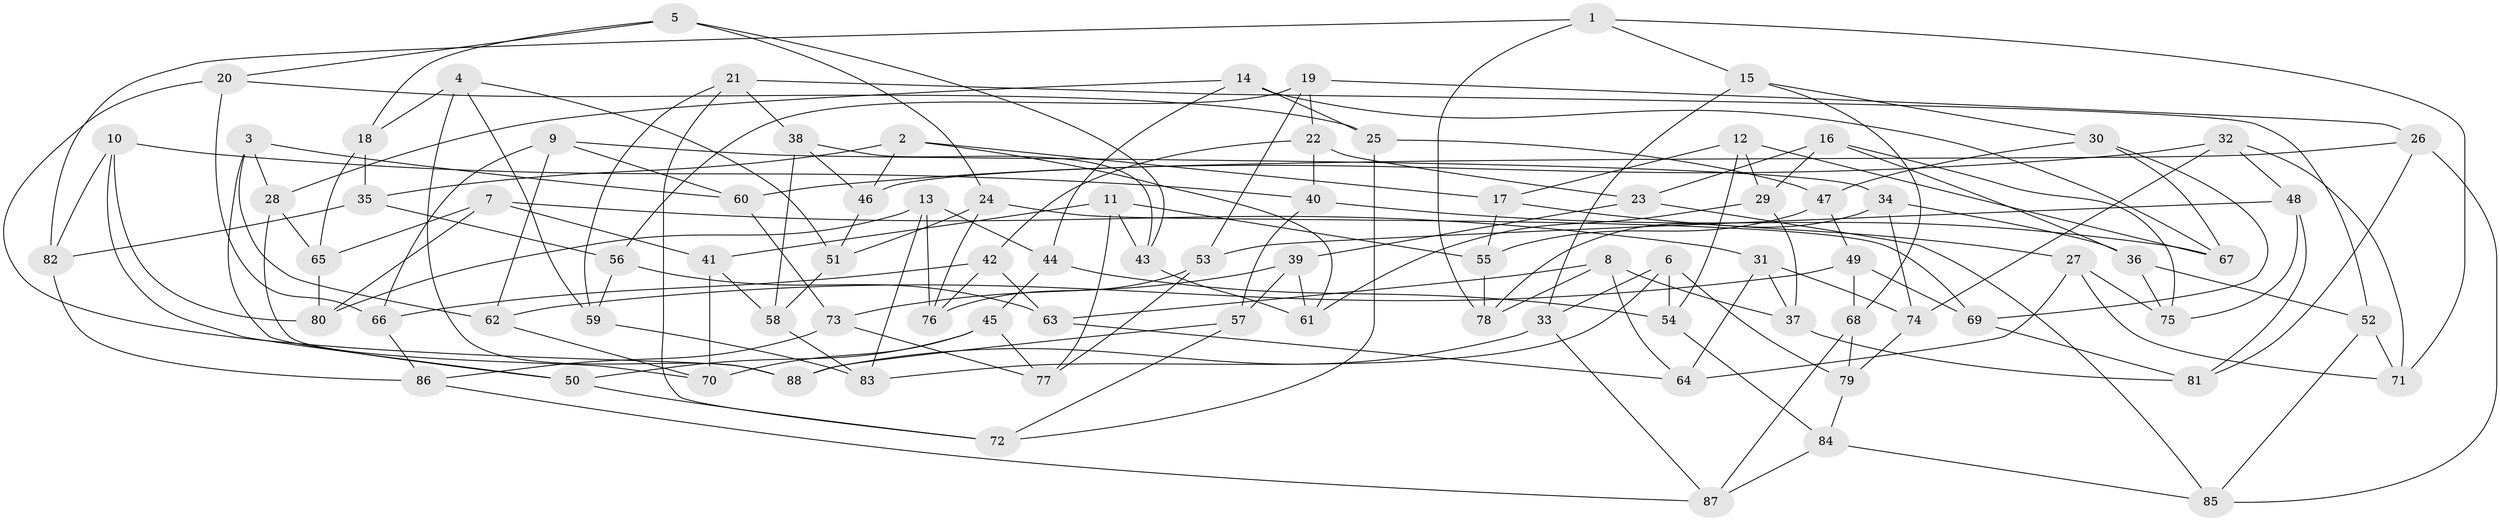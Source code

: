 // Generated by graph-tools (version 1.1) at 2025/38/03/09/25 02:38:17]
// undirected, 88 vertices, 176 edges
graph export_dot {
graph [start="1"]
  node [color=gray90,style=filled];
  1;
  2;
  3;
  4;
  5;
  6;
  7;
  8;
  9;
  10;
  11;
  12;
  13;
  14;
  15;
  16;
  17;
  18;
  19;
  20;
  21;
  22;
  23;
  24;
  25;
  26;
  27;
  28;
  29;
  30;
  31;
  32;
  33;
  34;
  35;
  36;
  37;
  38;
  39;
  40;
  41;
  42;
  43;
  44;
  45;
  46;
  47;
  48;
  49;
  50;
  51;
  52;
  53;
  54;
  55;
  56;
  57;
  58;
  59;
  60;
  61;
  62;
  63;
  64;
  65;
  66;
  67;
  68;
  69;
  70;
  71;
  72;
  73;
  74;
  75;
  76;
  77;
  78;
  79;
  80;
  81;
  82;
  83;
  84;
  85;
  86;
  87;
  88;
  1 -- 71;
  1 -- 78;
  1 -- 82;
  1 -- 15;
  2 -- 46;
  2 -- 61;
  2 -- 17;
  2 -- 35;
  3 -- 60;
  3 -- 62;
  3 -- 50;
  3 -- 28;
  4 -- 18;
  4 -- 59;
  4 -- 51;
  4 -- 88;
  5 -- 43;
  5 -- 20;
  5 -- 24;
  5 -- 18;
  6 -- 54;
  6 -- 83;
  6 -- 79;
  6 -- 33;
  7 -- 31;
  7 -- 65;
  7 -- 41;
  7 -- 80;
  8 -- 63;
  8 -- 37;
  8 -- 78;
  8 -- 64;
  9 -- 34;
  9 -- 60;
  9 -- 66;
  9 -- 62;
  10 -- 82;
  10 -- 80;
  10 -- 50;
  10 -- 40;
  11 -- 55;
  11 -- 43;
  11 -- 77;
  11 -- 41;
  12 -- 17;
  12 -- 67;
  12 -- 29;
  12 -- 54;
  13 -- 83;
  13 -- 80;
  13 -- 76;
  13 -- 44;
  14 -- 44;
  14 -- 28;
  14 -- 25;
  14 -- 67;
  15 -- 30;
  15 -- 33;
  15 -- 68;
  16 -- 36;
  16 -- 75;
  16 -- 23;
  16 -- 29;
  17 -- 27;
  17 -- 55;
  18 -- 65;
  18 -- 35;
  19 -- 56;
  19 -- 53;
  19 -- 26;
  19 -- 22;
  20 -- 25;
  20 -- 66;
  20 -- 88;
  21 -- 38;
  21 -- 59;
  21 -- 72;
  21 -- 52;
  22 -- 40;
  22 -- 42;
  22 -- 23;
  23 -- 39;
  23 -- 85;
  24 -- 69;
  24 -- 76;
  24 -- 51;
  25 -- 47;
  25 -- 72;
  26 -- 85;
  26 -- 46;
  26 -- 81;
  27 -- 71;
  27 -- 64;
  27 -- 75;
  28 -- 70;
  28 -- 65;
  29 -- 37;
  29 -- 61;
  30 -- 69;
  30 -- 47;
  30 -- 67;
  31 -- 37;
  31 -- 74;
  31 -- 64;
  32 -- 71;
  32 -- 48;
  32 -- 60;
  32 -- 74;
  33 -- 87;
  33 -- 88;
  34 -- 74;
  34 -- 78;
  34 -- 36;
  35 -- 56;
  35 -- 82;
  36 -- 52;
  36 -- 75;
  37 -- 81;
  38 -- 58;
  38 -- 43;
  38 -- 46;
  39 -- 61;
  39 -- 57;
  39 -- 73;
  40 -- 57;
  40 -- 67;
  41 -- 58;
  41 -- 70;
  42 -- 66;
  42 -- 76;
  42 -- 63;
  43 -- 61;
  44 -- 54;
  44 -- 45;
  45 -- 77;
  45 -- 70;
  45 -- 50;
  46 -- 51;
  47 -- 55;
  47 -- 49;
  48 -- 53;
  48 -- 81;
  48 -- 75;
  49 -- 69;
  49 -- 68;
  49 -- 62;
  50 -- 72;
  51 -- 58;
  52 -- 85;
  52 -- 71;
  53 -- 77;
  53 -- 76;
  54 -- 84;
  55 -- 78;
  56 -- 63;
  56 -- 59;
  57 -- 72;
  57 -- 88;
  58 -- 83;
  59 -- 83;
  60 -- 73;
  62 -- 70;
  63 -- 64;
  65 -- 80;
  66 -- 86;
  68 -- 79;
  68 -- 87;
  69 -- 81;
  73 -- 77;
  73 -- 86;
  74 -- 79;
  79 -- 84;
  82 -- 86;
  84 -- 87;
  84 -- 85;
  86 -- 87;
}
